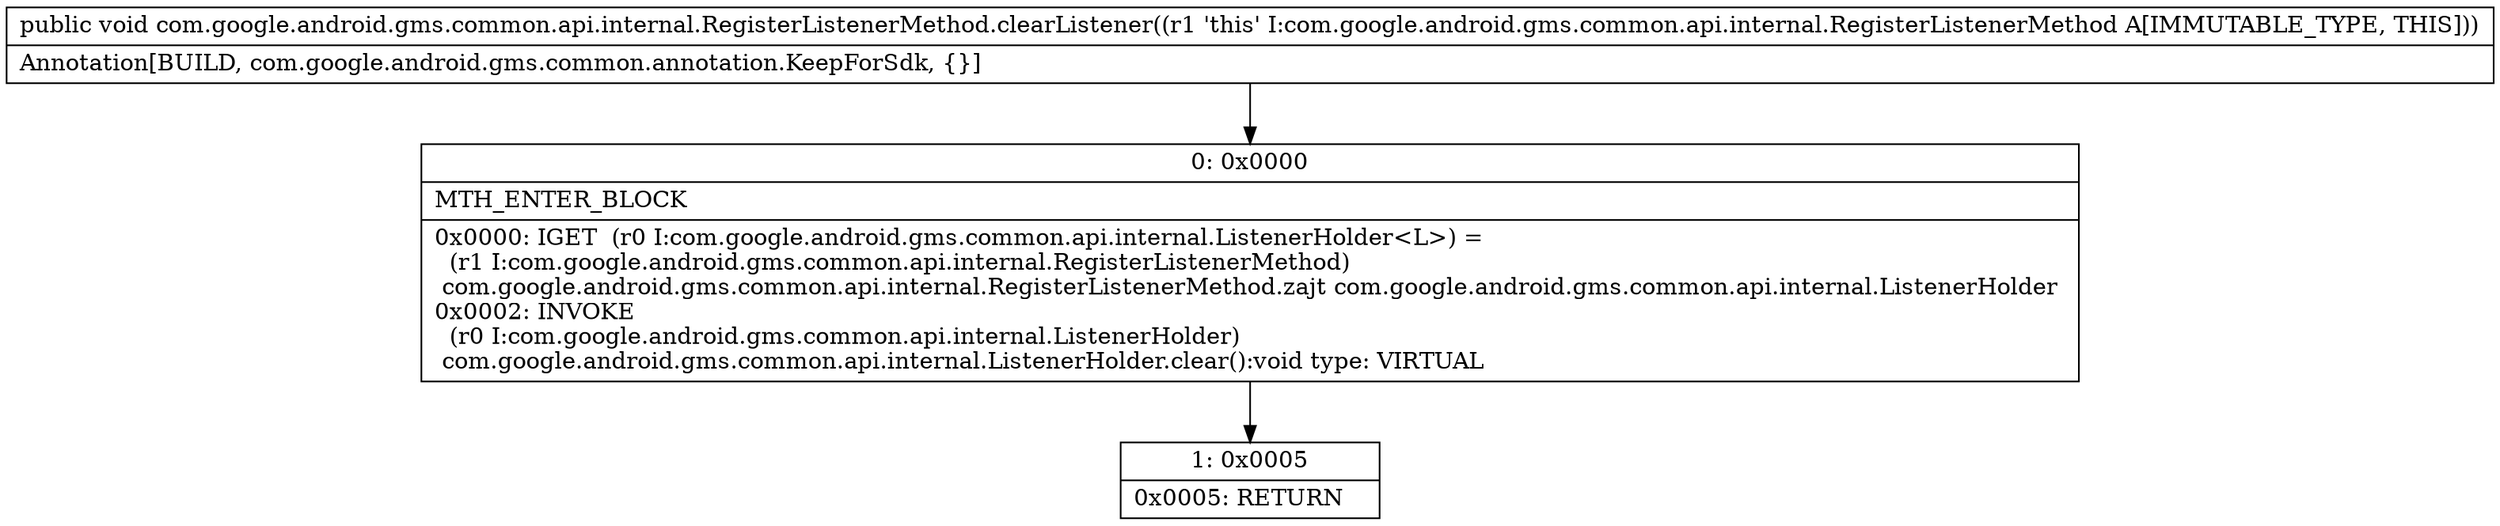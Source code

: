digraph "CFG forcom.google.android.gms.common.api.internal.RegisterListenerMethod.clearListener()V" {
Node_0 [shape=record,label="{0\:\ 0x0000|MTH_ENTER_BLOCK\l|0x0000: IGET  (r0 I:com.google.android.gms.common.api.internal.ListenerHolder\<L\>) = \l  (r1 I:com.google.android.gms.common.api.internal.RegisterListenerMethod)\l com.google.android.gms.common.api.internal.RegisterListenerMethod.zajt com.google.android.gms.common.api.internal.ListenerHolder \l0x0002: INVOKE  \l  (r0 I:com.google.android.gms.common.api.internal.ListenerHolder)\l com.google.android.gms.common.api.internal.ListenerHolder.clear():void type: VIRTUAL \l}"];
Node_1 [shape=record,label="{1\:\ 0x0005|0x0005: RETURN   \l}"];
MethodNode[shape=record,label="{public void com.google.android.gms.common.api.internal.RegisterListenerMethod.clearListener((r1 'this' I:com.google.android.gms.common.api.internal.RegisterListenerMethod A[IMMUTABLE_TYPE, THIS]))  | Annotation[BUILD, com.google.android.gms.common.annotation.KeepForSdk, \{\}]\l}"];
MethodNode -> Node_0;
Node_0 -> Node_1;
}


